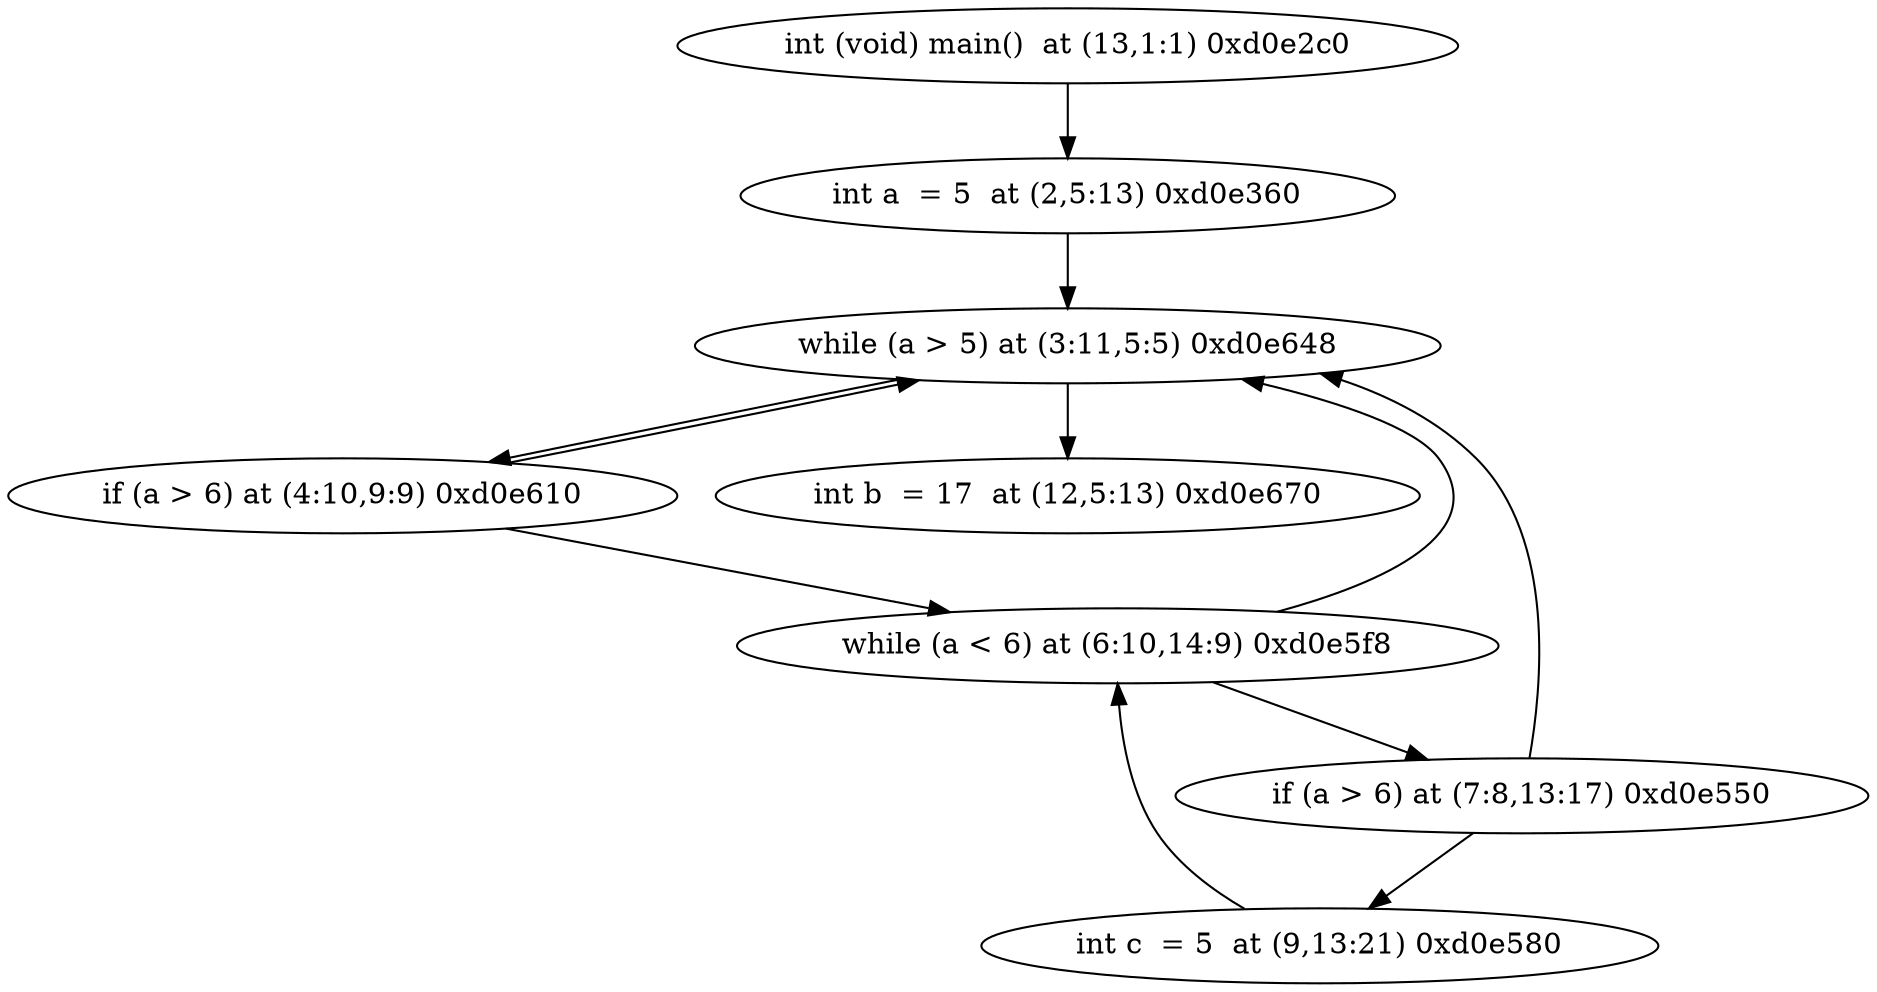 digraph {
{main0xd0e2c0 [label="int (void) main()  at (13,1:1) 0xd0e2c0"]} -> {main0xd0e360 [label="int a  = 5  at (2,5:13) 0xd0e360"]}
{main0xd0e360 [label="int a  = 5  at (2,5:13) 0xd0e360"]} -> {main0xd0e648 [label="while (a > 5) at (3:11,5:5) 0xd0e648"]}
{main0xd0e648 [label="while (a > 5) at (3:11,5:5) 0xd0e648"]} -> {main0xd0e610 [label="if (a > 6) at (4:10,9:9) 0xd0e610"]}
{main0xd0e648 [label="while (a > 5) at (3:11,5:5) 0xd0e648"]} -> {main0xd0e670 [label="int b  = 17  at (12,5:13) 0xd0e670"]}
{main0xd0e610 [label="if (a > 6) at (4:10,9:9) 0xd0e610"]} -> {main0xd0e648 [label="while (a > 5) at (3:11,5:5) 0xd0e648"]}
{main0xd0e610 [label="if (a > 6) at (4:10,9:9) 0xd0e610"]} -> {main0xd0e5f8 [label="while (a < 6) at (6:10,14:9) 0xd0e5f8"]}
{main0xd0e5f8 [label="while (a < 6) at (6:10,14:9) 0xd0e5f8"]} -> {main0xd0e648 [label="while (a > 5) at (3:11,5:5) 0xd0e648"]}
{main0xd0e5f8 [label="while (a < 6) at (6:10,14:9) 0xd0e5f8"]} -> {main0xd0e550 [label="if (a > 6) at (7:8,13:17) 0xd0e550"]}
{main0xd0e550 [label="if (a > 6) at (7:8,13:17) 0xd0e550"]} -> {main0xd0e648 [label="while (a > 5) at (3:11,5:5) 0xd0e648"]}
{main0xd0e550 [label="if (a > 6) at (7:8,13:17) 0xd0e550"]} -> {main0xd0e580 [label="int c  = 5  at (9,13:21) 0xd0e580"]}
{main0xd0e580 [label="int c  = 5  at (9,13:21) 0xd0e580"]} -> {main0xd0e5f8 [label="while (a < 6) at (6:10,14:9) 0xd0e5f8"]}
{main0xd0e670 [label="int b  = 17  at (12,5:13) 0xd0e670"]}
}
